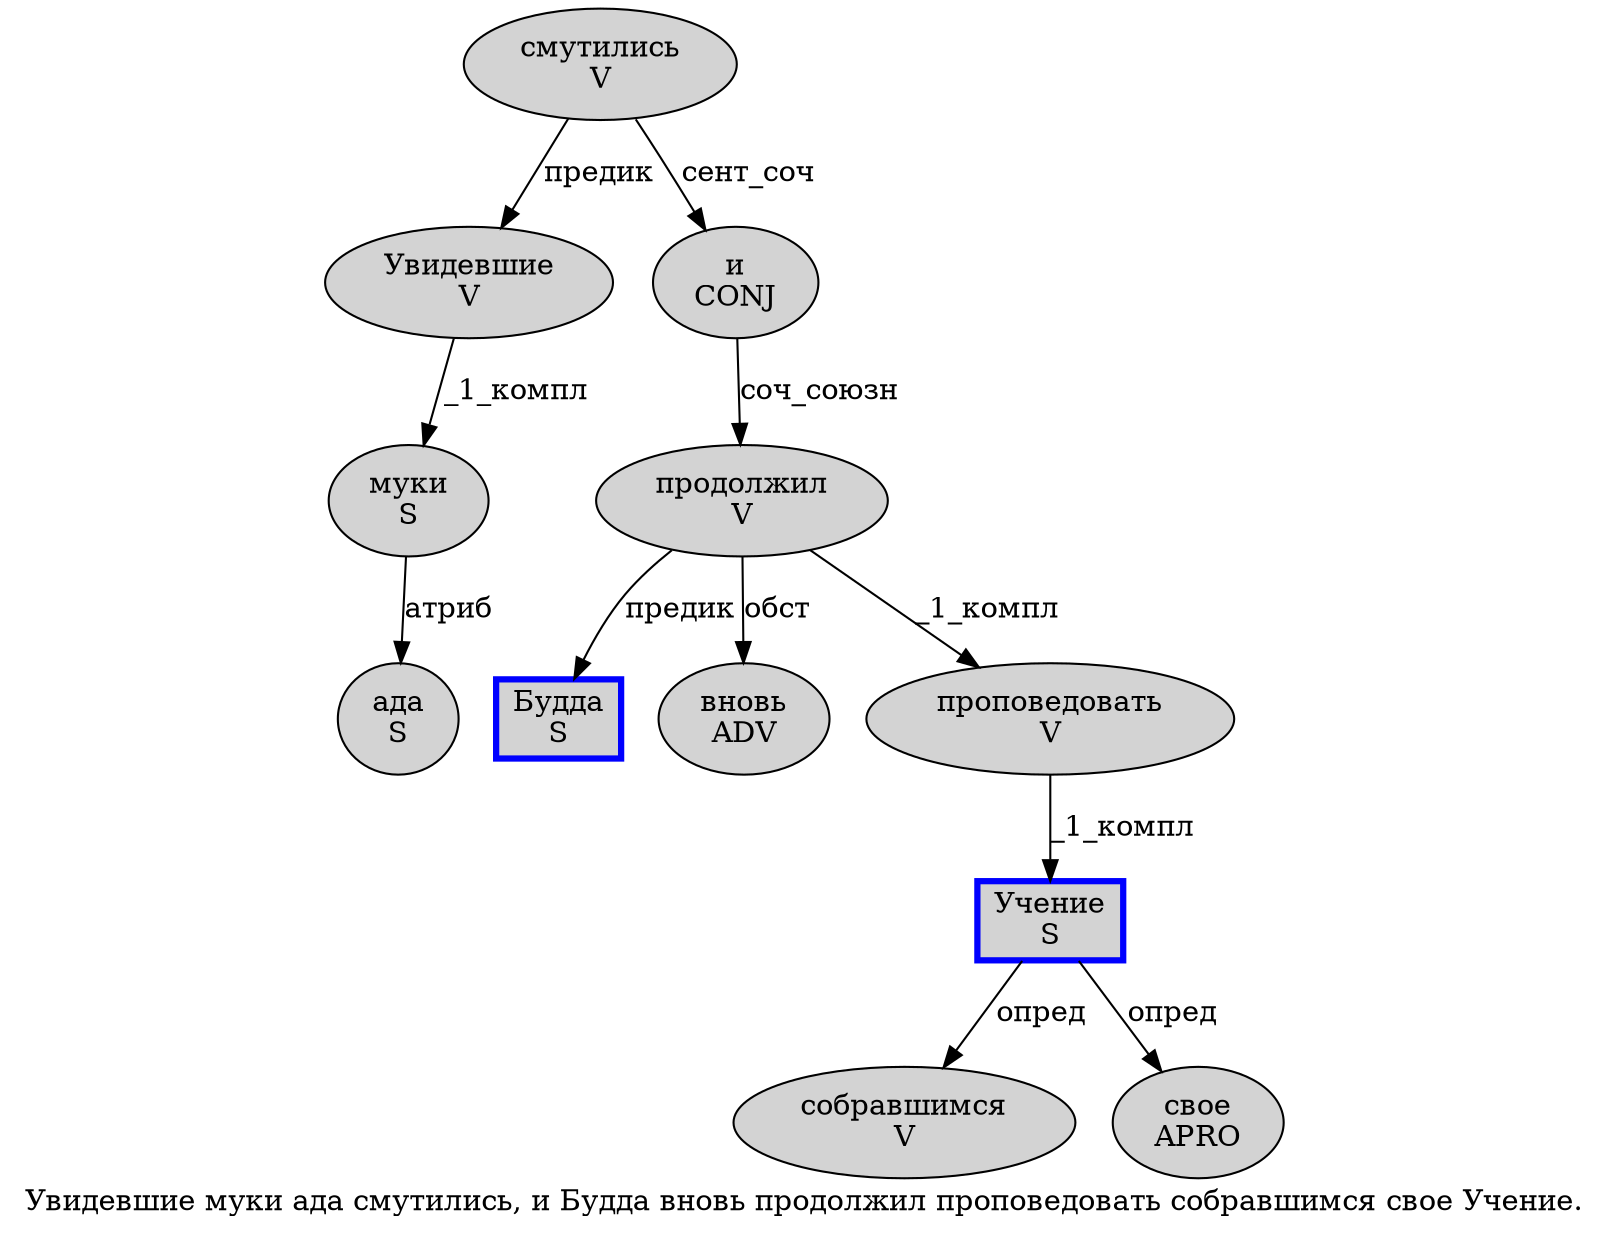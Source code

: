 digraph SENTENCE_625 {
	graph [label="Увидевшие муки ада смутились, и Будда вновь продолжил проповедовать собравшимся свое Учение."]
	node [style=filled]
		0 [label="Увидевшие
V" color="" fillcolor=lightgray penwidth=1 shape=ellipse]
		1 [label="муки
S" color="" fillcolor=lightgray penwidth=1 shape=ellipse]
		2 [label="ада
S" color="" fillcolor=lightgray penwidth=1 shape=ellipse]
		3 [label="смутились
V" color="" fillcolor=lightgray penwidth=1 shape=ellipse]
		5 [label="и
CONJ" color="" fillcolor=lightgray penwidth=1 shape=ellipse]
		6 [label="Будда
S" color=blue fillcolor=lightgray penwidth=3 shape=box]
		7 [label="вновь
ADV" color="" fillcolor=lightgray penwidth=1 shape=ellipse]
		8 [label="продолжил
V" color="" fillcolor=lightgray penwidth=1 shape=ellipse]
		9 [label="проповедовать
V" color="" fillcolor=lightgray penwidth=1 shape=ellipse]
		10 [label="собравшимся
V" color="" fillcolor=lightgray penwidth=1 shape=ellipse]
		11 [label="свое
APRO" color="" fillcolor=lightgray penwidth=1 shape=ellipse]
		12 [label="Учение
S" color=blue fillcolor=lightgray penwidth=3 shape=box]
			0 -> 1 [label="_1_компл"]
			5 -> 8 [label="соч_союзн"]
			3 -> 0 [label="предик"]
			3 -> 5 [label="сент_соч"]
			9 -> 12 [label="_1_компл"]
			12 -> 10 [label="опред"]
			12 -> 11 [label="опред"]
			8 -> 6 [label="предик"]
			8 -> 7 [label="обст"]
			8 -> 9 [label="_1_компл"]
			1 -> 2 [label="атриб"]
}